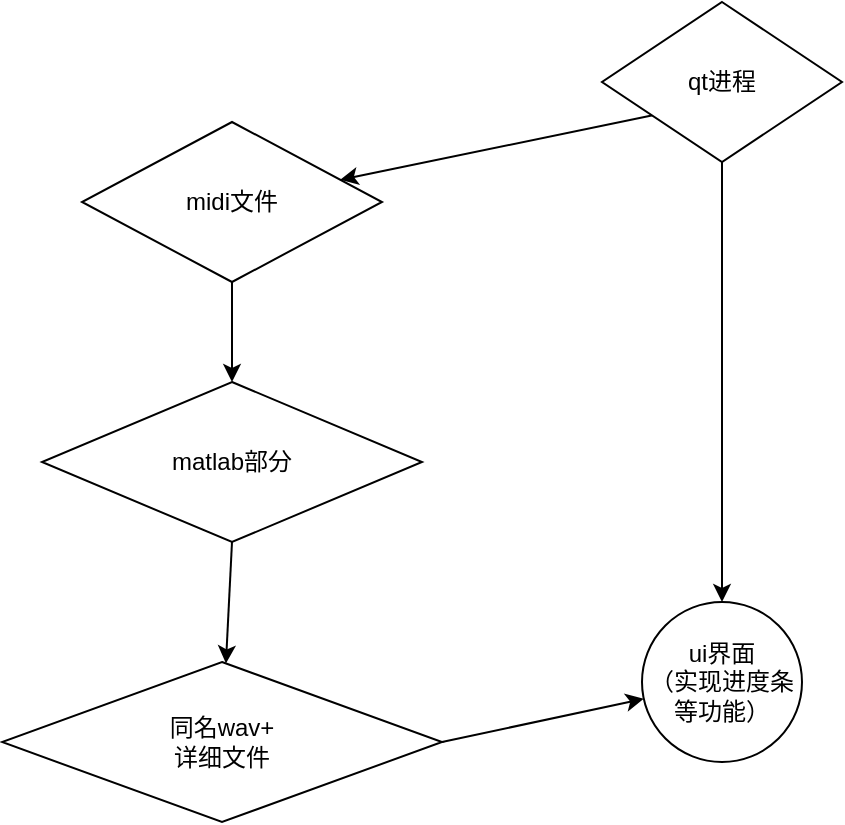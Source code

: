 <mxfile version="28.1.2">
  <diagram name="第 1 页" id="Z1sli7qfdXxtI5QTsTfy">
    <mxGraphModel dx="772" dy="390" grid="1" gridSize="10" guides="1" tooltips="1" connect="1" arrows="1" fold="1" page="1" pageScale="1" pageWidth="827" pageHeight="1169" math="0" shadow="0">
      <root>
        <mxCell id="0" />
        <mxCell id="1" parent="0" />
        <mxCell id="5rjdVJh2-wAyoFUPFCDF-1" value="midi文件" style="rhombus;whiteSpace=wrap;html=1;" vertex="1" parent="1">
          <mxGeometry x="170" y="80" width="150" height="80" as="geometry" />
        </mxCell>
        <mxCell id="5rjdVJh2-wAyoFUPFCDF-2" value="" style="endArrow=classic;html=1;rounded=0;exitX=0.5;exitY=1;exitDx=0;exitDy=0;" edge="1" parent="1" source="5rjdVJh2-wAyoFUPFCDF-1">
          <mxGeometry width="50" height="50" relative="1" as="geometry">
            <mxPoint x="280" y="190" as="sourcePoint" />
            <mxPoint x="245" y="210" as="targetPoint" />
          </mxGeometry>
        </mxCell>
        <mxCell id="5rjdVJh2-wAyoFUPFCDF-3" value="matlab部分" style="rhombus;whiteSpace=wrap;html=1;" vertex="1" parent="1">
          <mxGeometry x="150" y="210" width="190" height="80" as="geometry" />
        </mxCell>
        <mxCell id="5rjdVJh2-wAyoFUPFCDF-4" value="" style="endArrow=classic;html=1;rounded=0;exitX=0.242;exitY=0.699;exitDx=0;exitDy=0;exitPerimeter=0;" edge="1" parent="1" source="5rjdVJh2-wAyoFUPFCDF-7" target="5rjdVJh2-wAyoFUPFCDF-1">
          <mxGeometry width="50" height="50" relative="1" as="geometry">
            <mxPoint x="470" y="150" as="sourcePoint" />
            <mxPoint x="410" y="120" as="targetPoint" />
          </mxGeometry>
        </mxCell>
        <mxCell id="5rjdVJh2-wAyoFUPFCDF-5" value="" style="endArrow=classic;html=1;rounded=0;exitX=0.5;exitY=1;exitDx=0;exitDy=0;" edge="1" parent="1" source="5rjdVJh2-wAyoFUPFCDF-3" target="5rjdVJh2-wAyoFUPFCDF-6">
          <mxGeometry width="50" height="50" relative="1" as="geometry">
            <mxPoint x="390" y="300" as="sourcePoint" />
            <mxPoint x="240" y="340" as="targetPoint" />
          </mxGeometry>
        </mxCell>
        <mxCell id="5rjdVJh2-wAyoFUPFCDF-6" value="同名wav+&lt;div&gt;详细文件&lt;/div&gt;" style="rhombus;whiteSpace=wrap;html=1;" vertex="1" parent="1">
          <mxGeometry x="130" y="350" width="220" height="80" as="geometry" />
        </mxCell>
        <mxCell id="5rjdVJh2-wAyoFUPFCDF-7" value="qt进程" style="rhombus;whiteSpace=wrap;html=1;" vertex="1" parent="1">
          <mxGeometry x="430" y="20" width="120" height="80" as="geometry" />
        </mxCell>
        <mxCell id="5rjdVJh2-wAyoFUPFCDF-9" value="ui界面&lt;div&gt;（实现进度条等功能）&lt;/div&gt;" style="ellipse;whiteSpace=wrap;html=1;aspect=fixed;" vertex="1" parent="1">
          <mxGeometry x="450" y="320" width="80" height="80" as="geometry" />
        </mxCell>
        <mxCell id="5rjdVJh2-wAyoFUPFCDF-10" value="" style="endArrow=classic;html=1;rounded=0;exitX=0.5;exitY=1;exitDx=0;exitDy=0;entryX=0.5;entryY=0;entryDx=0;entryDy=0;" edge="1" parent="1" source="5rjdVJh2-wAyoFUPFCDF-7" target="5rjdVJh2-wAyoFUPFCDF-9">
          <mxGeometry width="50" height="50" relative="1" as="geometry">
            <mxPoint x="440" y="270" as="sourcePoint" />
            <mxPoint x="490" y="150" as="targetPoint" />
          </mxGeometry>
        </mxCell>
        <mxCell id="5rjdVJh2-wAyoFUPFCDF-11" value="" style="endArrow=classic;html=1;rounded=0;exitX=1;exitY=0.5;exitDx=0;exitDy=0;" edge="1" parent="1" source="5rjdVJh2-wAyoFUPFCDF-6" target="5rjdVJh2-wAyoFUPFCDF-9">
          <mxGeometry width="50" height="50" relative="1" as="geometry">
            <mxPoint x="440" y="340" as="sourcePoint" />
            <mxPoint x="490" y="290" as="targetPoint" />
          </mxGeometry>
        </mxCell>
      </root>
    </mxGraphModel>
  </diagram>
</mxfile>
